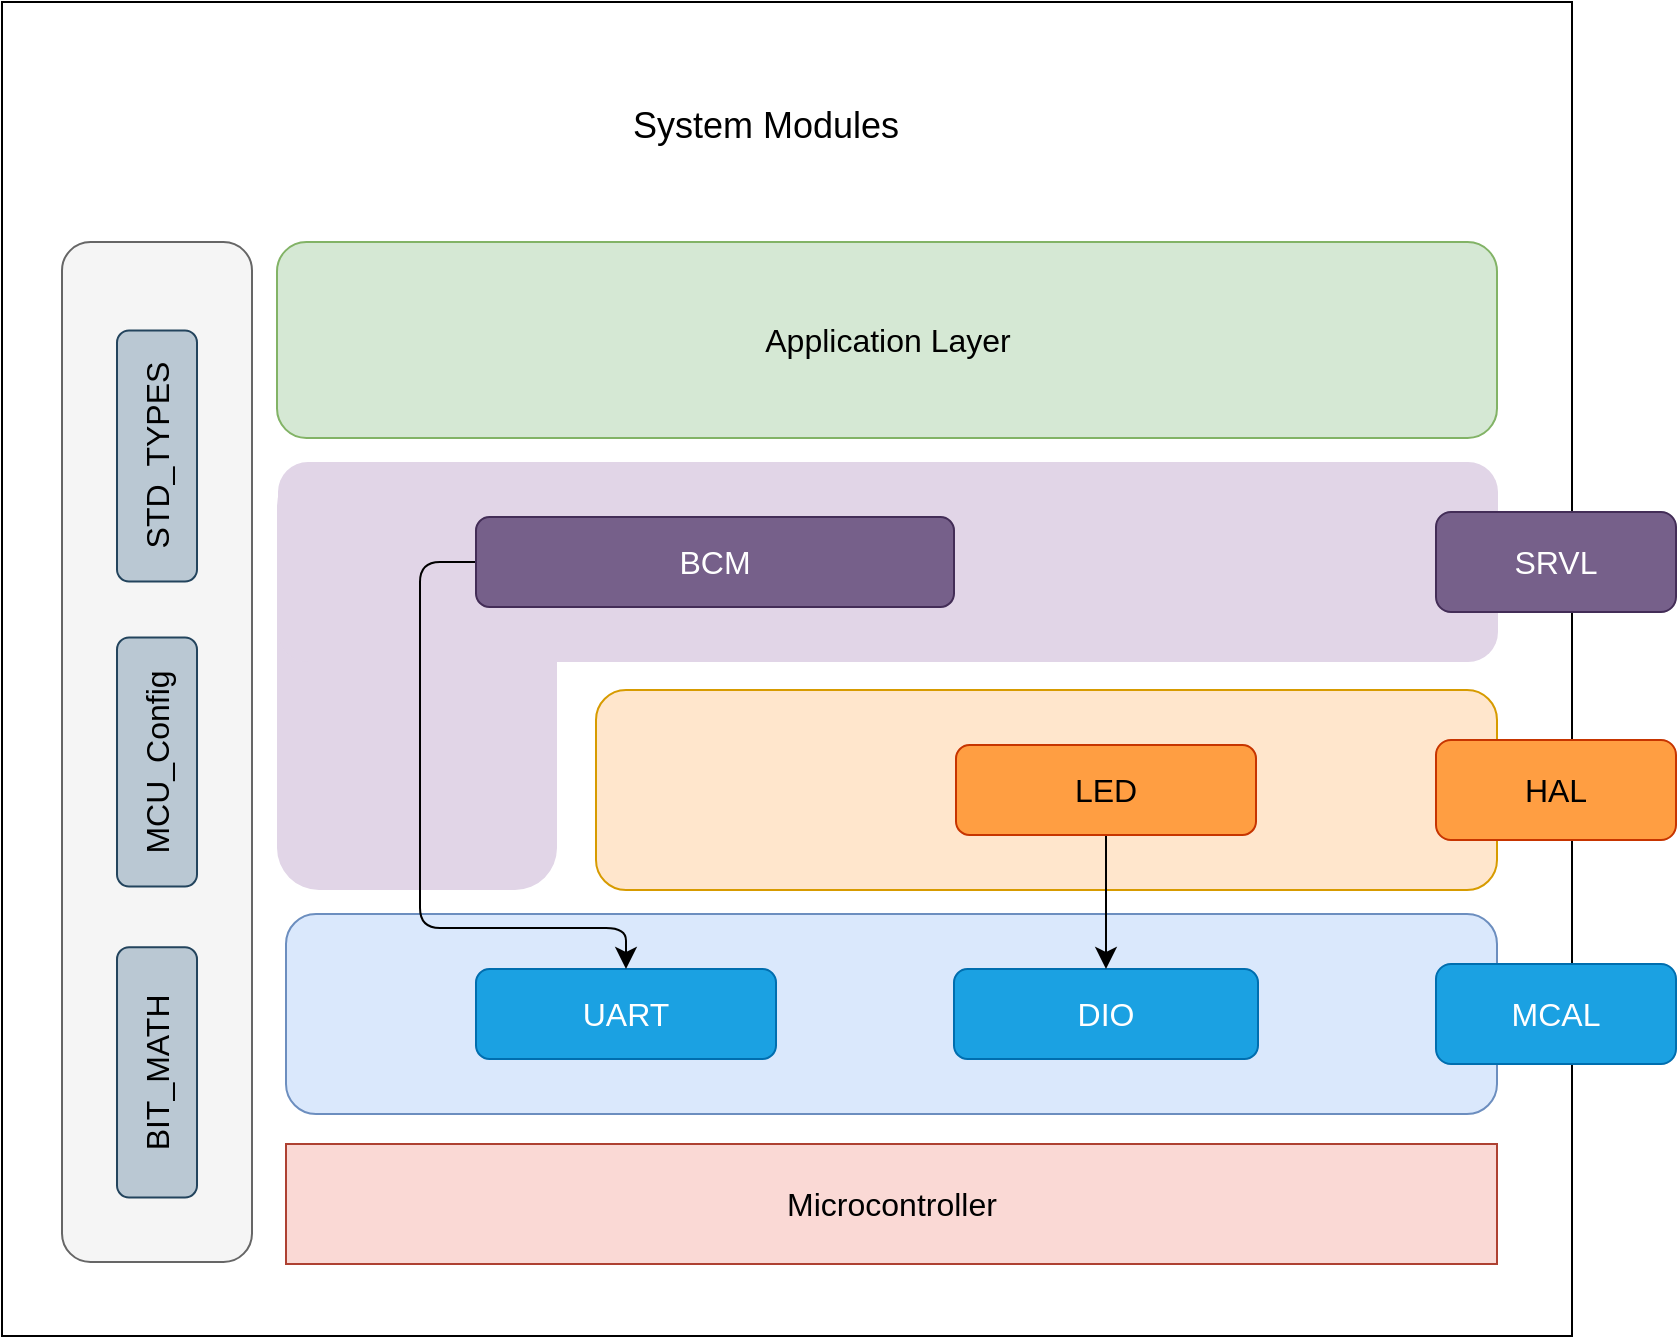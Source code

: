 <mxfile version="21.6.8" type="device">
  <diagram name="Page-1" id="jOTbS239regMLlkqWPYL">
    <mxGraphModel dx="1436" dy="1856" grid="0" gridSize="10" guides="1" tooltips="1" connect="1" arrows="1" fold="1" page="0" pageScale="1" pageWidth="850" pageHeight="1100" math="0" shadow="0">
      <root>
        <mxCell id="0" />
        <mxCell id="1" parent="0" />
        <mxCell id="r6yLNoG1JKIrol4z2VNO-1" value="" style="rounded=0;whiteSpace=wrap;html=1;fontSize=16;horizontal=0;" parent="1" vertex="1">
          <mxGeometry x="-243" y="-1004" width="785" height="667" as="geometry" />
        </mxCell>
        <mxCell id="r6yLNoG1JKIrol4z2VNO-2" value="" style="rounded=1;whiteSpace=wrap;html=1;fontSize=16;fillColor=#dae8fc;strokeColor=#6c8ebf;" parent="1" vertex="1">
          <mxGeometry x="-101" y="-548" width="605.5" height="100" as="geometry" />
        </mxCell>
        <mxCell id="r6yLNoG1JKIrol4z2VNO-3" value="" style="rounded=1;whiteSpace=wrap;html=1;fontSize=16;fillColor=#ffe6cc;strokeColor=#d79b00;" parent="1" vertex="1">
          <mxGeometry x="54" y="-660" width="450.5" height="100" as="geometry" />
        </mxCell>
        <mxCell id="r6yLNoG1JKIrol4z2VNO-4" value="Application Layer" style="rounded=1;whiteSpace=wrap;html=1;fontSize=16;fillColor=#d5e8d4;strokeColor=#82b366;" parent="1" vertex="1">
          <mxGeometry x="-105.5" y="-884" width="610" height="98" as="geometry" />
        </mxCell>
        <mxCell id="r6yLNoG1JKIrol4z2VNO-5" value="" style="rounded=1;whiteSpace=wrap;html=1;fontSize=16;fillColor=#f5f5f5;fontColor=#333333;strokeColor=#666666;" parent="1" vertex="1">
          <mxGeometry x="-213" y="-884" width="95" height="510" as="geometry" />
        </mxCell>
        <mxCell id="r6yLNoG1JKIrol4z2VNO-6" value="&lt;font style=&quot;font-size: 18px;&quot;&gt;System Modules&lt;/font&gt;" style="text;html=1;strokeColor=none;fillColor=none;align=center;verticalAlign=middle;whiteSpace=wrap;rounded=0;fontSize=16;" parent="1" vertex="1">
          <mxGeometry x="14" y="-957" width="250" height="30" as="geometry" />
        </mxCell>
        <mxCell id="r6yLNoG1JKIrol4z2VNO-7" value="Microcontroller" style="rounded=0;whiteSpace=wrap;html=1;fontSize=16;fillColor=#fad9d5;strokeColor=#ae4132;" parent="1" vertex="1">
          <mxGeometry x="-101" y="-433" width="605.5" height="60" as="geometry" />
        </mxCell>
        <mxCell id="r6yLNoG1JKIrol4z2VNO-16" style="edgeStyle=none;curved=1;rounded=0;orthogonalLoop=1;jettySize=auto;html=1;exitX=0.5;exitY=1;exitDx=0;exitDy=0;fontSize=12;startSize=8;endSize=8;" parent="1" edge="1">
          <mxGeometry relative="1" as="geometry">
            <mxPoint x="396" y="-479" as="sourcePoint" />
            <mxPoint x="396" y="-479" as="targetPoint" />
          </mxGeometry>
        </mxCell>
        <mxCell id="VjE--omdAlmAHaHHL6hZ-31" value="STD_TYPES" style="rounded=1;whiteSpace=wrap;html=1;fontSize=16;fillColor=#bac8d3;strokeColor=#23445d;rotation=-90;" parent="1" vertex="1">
          <mxGeometry x="-228.25" y="-797" width="125.5" height="40" as="geometry" />
        </mxCell>
        <mxCell id="r6yLNoG1JKIrol4z2VNO-12" value="MCAL" style="rounded=1;whiteSpace=wrap;html=1;fontSize=16;fillColor=#1ba1e2;fontColor=#ffffff;strokeColor=#006EAF;" parent="1" vertex="1">
          <mxGeometry x="474" y="-523" width="120" height="50" as="geometry" />
        </mxCell>
        <mxCell id="r6yLNoG1JKIrol4z2VNO-13" value="DIO" style="rounded=1;whiteSpace=wrap;html=1;fontSize=16;fillColor=#1ba1e2;fontColor=#ffffff;strokeColor=#006EAF;" parent="1" vertex="1">
          <mxGeometry x="233" y="-520.5" width="152" height="45" as="geometry" />
        </mxCell>
        <mxCell id="VjE--omdAlmAHaHHL6hZ-12" style="edgeStyle=none;curved=1;rounded=0;orthogonalLoop=1;jettySize=auto;html=1;exitX=1;exitY=0.5;exitDx=0;exitDy=0;fontSize=12;startSize=8;endSize=8;" parent="1" edge="1">
          <mxGeometry relative="1" as="geometry">
            <mxPoint x="146" y="-741" as="sourcePoint" />
            <mxPoint x="146" y="-741" as="targetPoint" />
          </mxGeometry>
        </mxCell>
        <mxCell id="VjE--omdAlmAHaHHL6hZ-32" value="MCU_Config" style="rounded=1;whiteSpace=wrap;html=1;fontSize=16;fillColor=#bac8d3;strokeColor=#23445d;rotation=-90;" parent="1" vertex="1">
          <mxGeometry x="-227.75" y="-644" width="124.51" height="40" as="geometry" />
        </mxCell>
        <mxCell id="VjE--omdAlmAHaHHL6hZ-33" value="BIT_MATH" style="rounded=1;whiteSpace=wrap;html=1;fontSize=16;fillColor=#bac8d3;strokeColor=#23445d;rotation=-90;" parent="1" vertex="1">
          <mxGeometry x="-228.06" y="-488.79" width="125.13" height="40" as="geometry" />
        </mxCell>
        <mxCell id="ShxdxOneBKLhwSZfwh8K-31" style="edgeStyle=orthogonalEdgeStyle;rounded=1;orthogonalLoop=1;jettySize=auto;html=1;entryX=0.5;entryY=0;entryDx=0;entryDy=0;fontSize=12;startSize=8;endSize=8;exitX=0.5;exitY=1;exitDx=0;exitDy=0;" parent="1" target="r6yLNoG1JKIrol4z2VNO-13" edge="1">
          <mxGeometry relative="1" as="geometry" />
        </mxCell>
        <mxCell id="r6yLNoG1JKIrol4z2VNO-9" value="HAL" style="rounded=1;whiteSpace=wrap;html=1;fontSize=16;fillColor=#ff9e42;fontColor=#000000;strokeColor=#C73500;" parent="1" vertex="1">
          <mxGeometry x="474" y="-635" width="120" height="50" as="geometry" />
        </mxCell>
        <mxCell id="UzUHfuNZzlmVxeyugS5w-4" style="edgeStyle=none;curved=1;rounded=0;orthogonalLoop=1;jettySize=auto;html=1;fontSize=12;startSize=8;endSize=8;" edge="1" parent="1" source="nT8P0RG_OQsP6OdjPJSe-7" target="r6yLNoG1JKIrol4z2VNO-13">
          <mxGeometry relative="1" as="geometry" />
        </mxCell>
        <mxCell id="nT8P0RG_OQsP6OdjPJSe-7" value="LED" style="rounded=1;whiteSpace=wrap;html=1;fontSize=16;fillColor=#ff9e42;fontColor=#000000;strokeColor=#C73500;" parent="1" vertex="1">
          <mxGeometry x="234" y="-632.5" width="150" height="45" as="geometry" />
        </mxCell>
        <mxCell id="nT8P0RG_OQsP6OdjPJSe-9" value="" style="rounded=1;whiteSpace=wrap;html=1;fontSize=16;fillColor=#e1d5e7;strokeColor=none;" parent="1" vertex="1">
          <mxGeometry x="-105.5" y="-773" width="140" height="213" as="geometry" />
        </mxCell>
        <mxCell id="0MjCxgJAiSvBi42BGQoj-1" value="UART" style="rounded=1;whiteSpace=wrap;html=1;fontSize=16;fillColor=#1ba1e2;fontColor=#ffffff;strokeColor=#006EAF;" parent="1" vertex="1">
          <mxGeometry x="-6" y="-520.5" width="150" height="45" as="geometry" />
        </mxCell>
        <mxCell id="UzUHfuNZzlmVxeyugS5w-1" value="" style="rounded=1;whiteSpace=wrap;html=1;fontSize=16;fillColor=#e1d5e7;strokeColor=none;" vertex="1" parent="1">
          <mxGeometry x="-105" y="-774" width="610" height="100" as="geometry" />
        </mxCell>
        <mxCell id="UzUHfuNZzlmVxeyugS5w-3" style="edgeStyle=orthogonalEdgeStyle;orthogonalLoop=1;jettySize=auto;html=1;entryX=0.5;entryY=0;entryDx=0;entryDy=0;fontSize=12;startSize=8;endSize=8;rounded=1;" edge="1" parent="1" source="UzUHfuNZzlmVxeyugS5w-2" target="0MjCxgJAiSvBi42BGQoj-1">
          <mxGeometry relative="1" as="geometry">
            <Array as="points">
              <mxPoint x="-34" y="-724" />
              <mxPoint x="-34" y="-541" />
              <mxPoint x="69" y="-541" />
            </Array>
          </mxGeometry>
        </mxCell>
        <mxCell id="UzUHfuNZzlmVxeyugS5w-2" value="BCM" style="rounded=1;whiteSpace=wrap;html=1;fontSize=16;fillColor=#76608a;fontColor=#ffffff;strokeColor=#432D57;" vertex="1" parent="1">
          <mxGeometry x="-6" y="-746.5" width="239" height="45" as="geometry" />
        </mxCell>
        <mxCell id="UzUHfuNZzlmVxeyugS5w-5" value="SRVL" style="rounded=1;whiteSpace=wrap;html=1;fontSize=16;fillColor=#76608a;fontColor=#ffffff;strokeColor=#432D57;" vertex="1" parent="1">
          <mxGeometry x="474" y="-749" width="120" height="50" as="geometry" />
        </mxCell>
      </root>
    </mxGraphModel>
  </diagram>
</mxfile>
